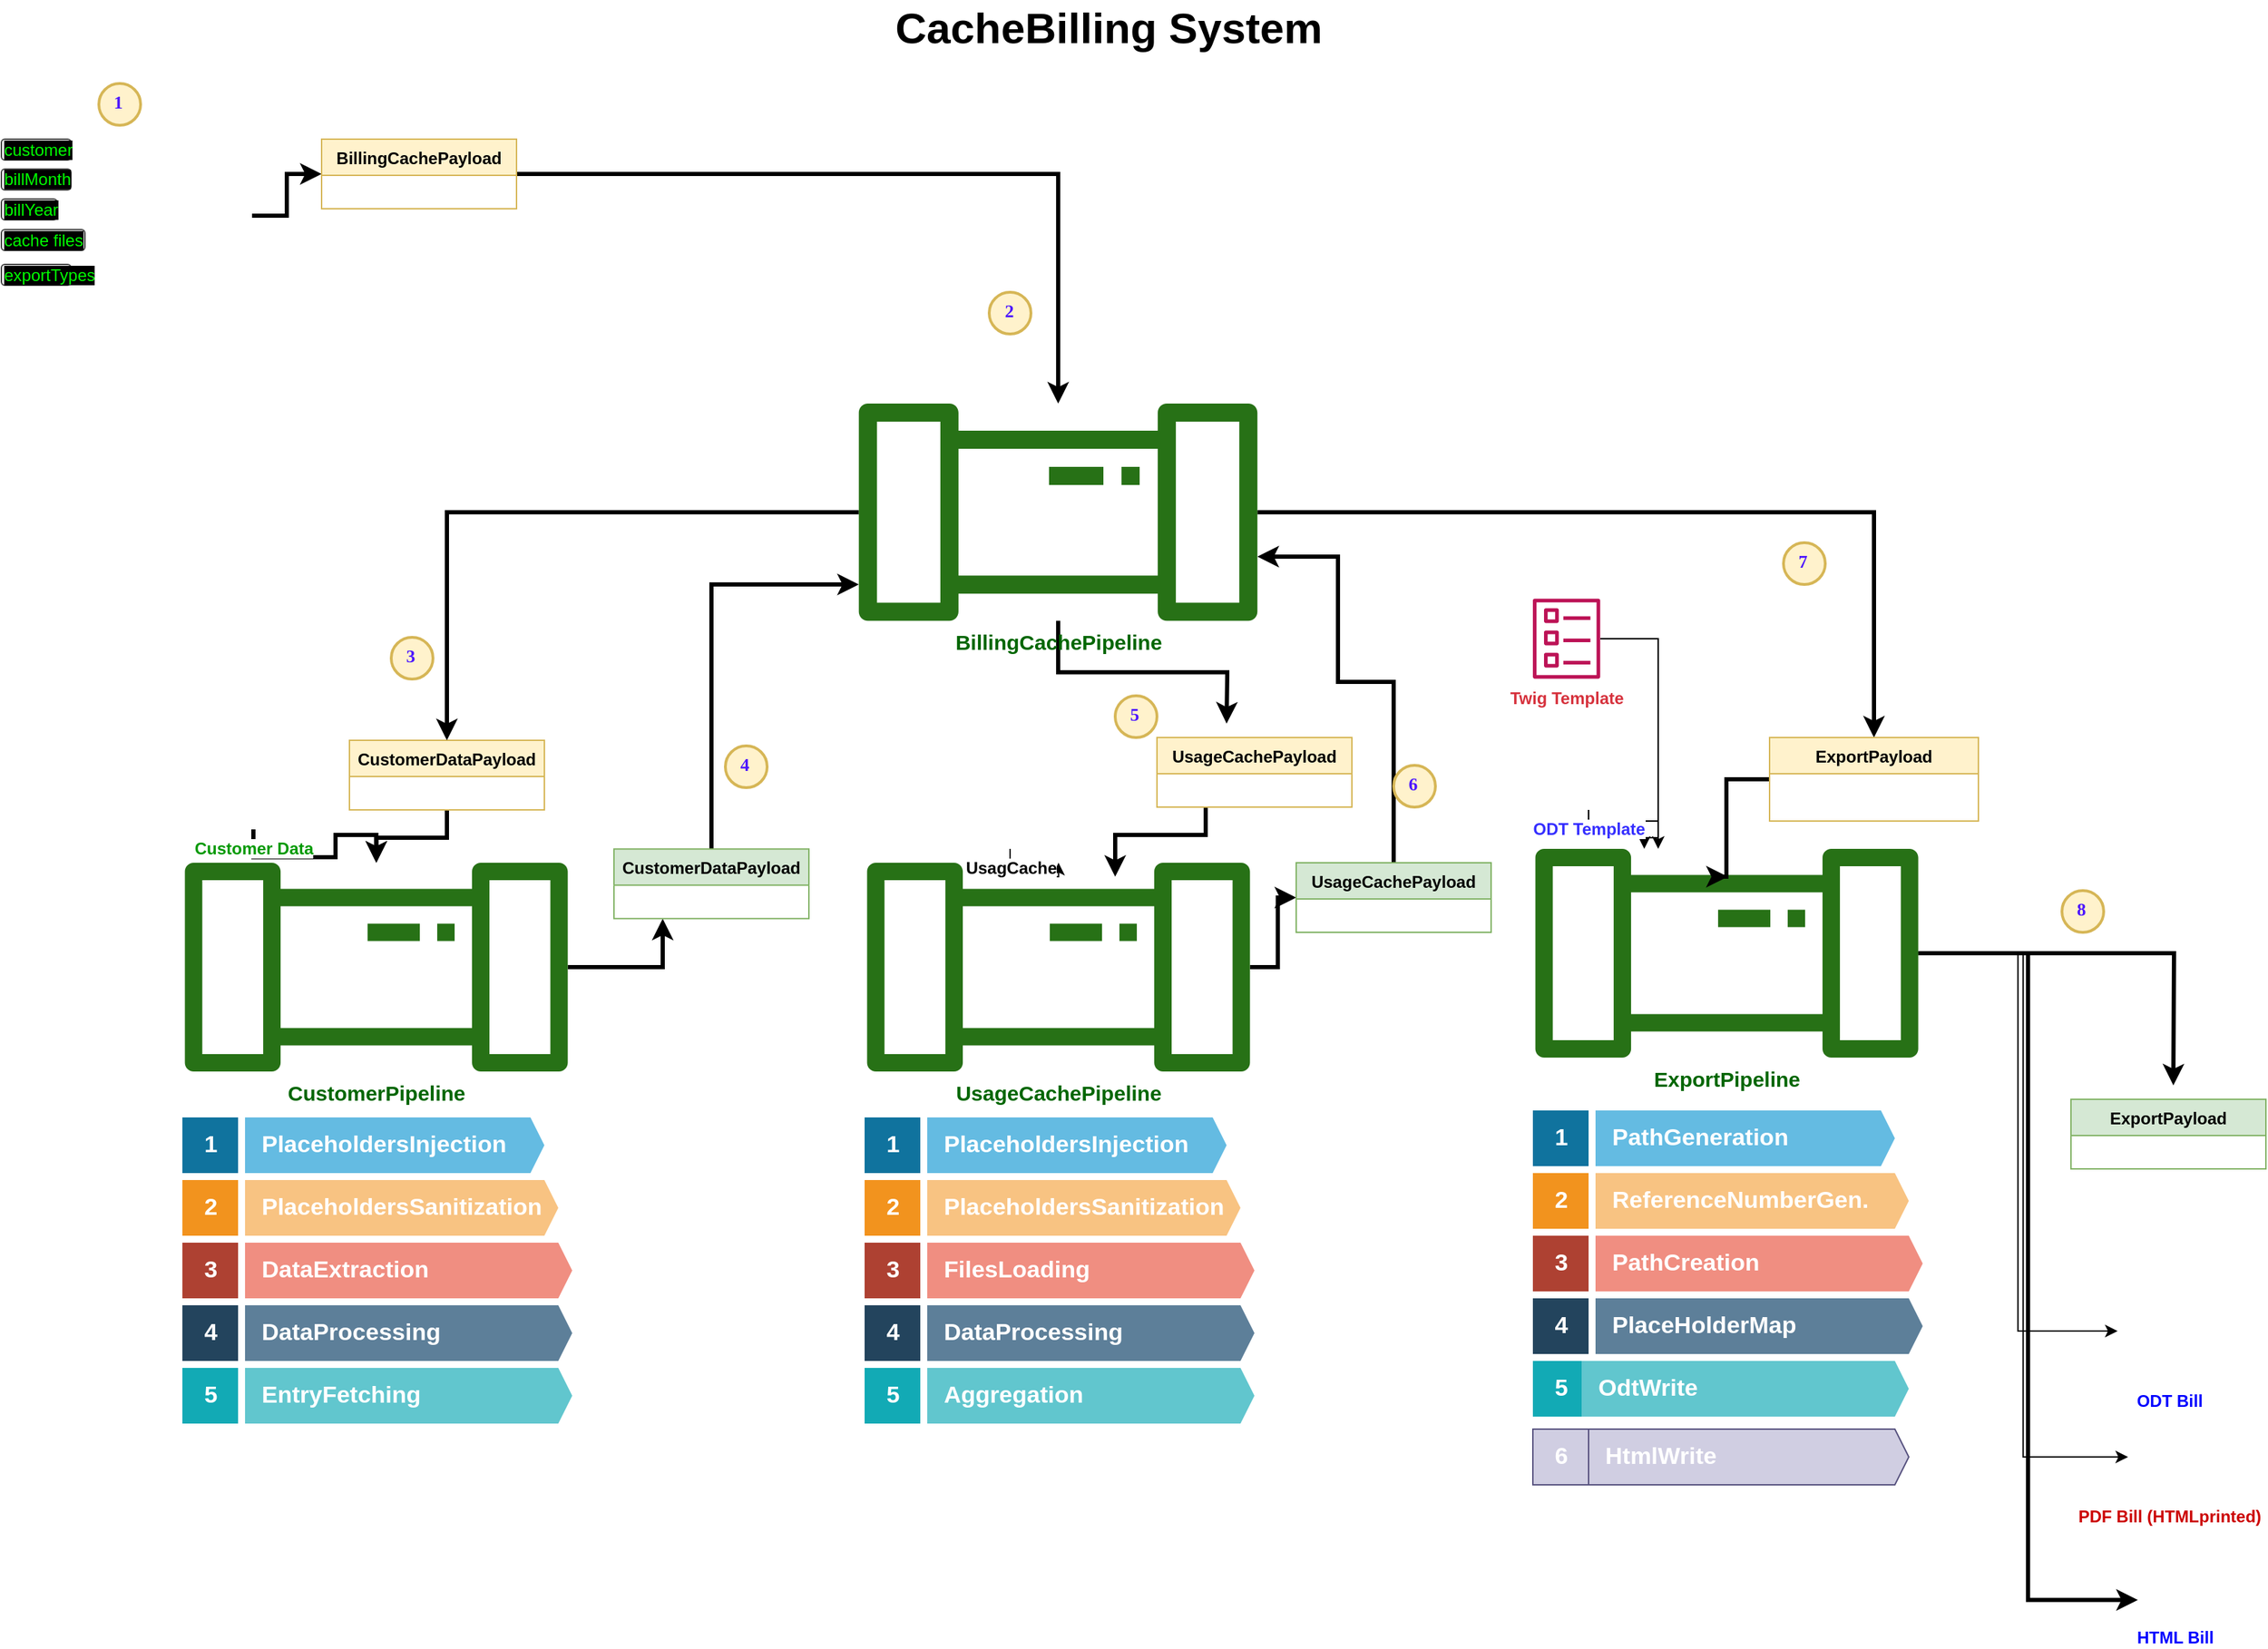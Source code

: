 <mxfile version="22.1.11" type="device">
  <diagram name="Page-1" id="74b105a0-9070-1c63-61bc-23e55f88626e">
    <mxGraphModel dx="1364" dy="779" grid="1" gridSize="10" guides="1" tooltips="1" connect="1" arrows="1" fold="1" page="1" pageScale="1.5" pageWidth="1169" pageHeight="826" background="none" math="0" shadow="0">
      <root>
        <mxCell id="0" style=";html=1;" />
        <mxCell id="1" style=";html=1;" parent="0" />
        <mxCell id="10b056a9c633e61c-30" value="CacheBilling System" style="text;strokeColor=none;fillColor=none;html=1;fontSize=31;fontStyle=1;verticalAlign=middle;align=center;" parent="1" vertex="1">
          <mxGeometry x="80" y="40" width="1590" height="40" as="geometry" />
        </mxCell>
        <mxCell id="HkPC0GLFJyCreO_JLHJh-75" style="edgeStyle=orthogonalEdgeStyle;rounded=0;orthogonalLoop=1;jettySize=auto;html=1;entryX=0.25;entryY=1;entryDx=0;entryDy=0;fontSize=12;fontColor=#CC0000;strokeWidth=3;" parent="1" source="HkPC0GLFJyCreO_JLHJh-11" target="HkPC0GLFJyCreO_JLHJh-72" edge="1">
          <mxGeometry relative="1" as="geometry" />
        </mxCell>
        <mxCell id="HkPC0GLFJyCreO_JLHJh-11" value="&lt;b&gt;&lt;font style=&quot;font-size: 15px&quot; color=&quot;#006600&quot;&gt;CustomerPipeline&lt;/font&gt;&lt;/b&gt;" style="outlineConnect=0;fontColor=#232F3E;gradientColor=none;fillColor=#277116;strokeColor=none;dashed=0;verticalLabelPosition=bottom;verticalAlign=top;align=center;html=1;fontSize=12;fontStyle=0;aspect=fixed;pointerEvents=1;shape=mxgraph.aws4.iot_analytics_pipeline;" parent="1" vertex="1">
          <mxGeometry x="210" y="660" width="278.58" height="150" as="geometry" />
        </mxCell>
        <mxCell id="HkPC0GLFJyCreO_JLHJh-92" style="edgeStyle=orthogonalEdgeStyle;rounded=0;orthogonalLoop=1;jettySize=auto;html=1;fontSize=12;fontColor=#CC0000;" parent="1" source="HkPC0GLFJyCreO_JLHJh-18" target="HkPC0GLFJyCreO_JLHJh-34" edge="1">
          <mxGeometry relative="1" as="geometry">
            <mxPoint x="1290" y="620" as="targetPoint" />
            <Array as="points">
              <mxPoint x="1220" y="642" />
              <mxPoint x="1270" y="642" />
              <mxPoint x="1270" y="630" />
              <mxPoint x="1260" y="630" />
            </Array>
          </mxGeometry>
        </mxCell>
        <mxCell id="HkPC0GLFJyCreO_JLHJh-18" value="&lt;b&gt;&lt;font color=&quot;#352eff&quot;&gt;ODT Template&lt;/font&gt;&lt;/b&gt;" style="shape=image;html=1;verticalAlign=top;verticalLabelPosition=bottom;labelBackgroundColor=#ffffff;imageAspect=0;aspect=fixed;image=https://cdn1.iconfinder.com/data/icons/hawcons/32/698686-icon-95-document-file-odt-128.png" parent="1" vertex="1">
          <mxGeometry x="1180" y="542" width="80" height="80" as="geometry" />
        </mxCell>
        <mxCell id="HkPC0GLFJyCreO_JLHJh-98" style="edgeStyle=orthogonalEdgeStyle;rounded=0;orthogonalLoop=1;jettySize=auto;html=1;fontSize=12;fontColor=#CC0000;strokeWidth=3;" parent="1" source="HkPC0GLFJyCreO_JLHJh-19" target="HkPC0GLFJyCreO_JLHJh-11" edge="1">
          <mxGeometry relative="1" as="geometry" />
        </mxCell>
        <mxCell id="HkPC0GLFJyCreO_JLHJh-19" value="Customer Data" style="shape=image;html=1;verticalAlign=top;verticalLabelPosition=bottom;labelBackgroundColor=#ffffff;imageAspect=0;aspect=fixed;image=https://cdn0.iconfinder.com/data/icons/common-file-extensions-audio-documents/24/ext_ods-128.png;fontStyle=1;fontColor=#009900;" parent="1" vertex="1">
          <mxGeometry x="222" y="558" width="78" height="78" as="geometry" />
        </mxCell>
        <mxCell id="HkPC0GLFJyCreO_JLHJh-99" style="edgeStyle=orthogonalEdgeStyle;rounded=0;orthogonalLoop=1;jettySize=auto;html=1;fontSize=12;fontColor=#CC0000;" parent="1" source="HkPC0GLFJyCreO_JLHJh-20" target="HkPC0GLFJyCreO_JLHJh-33" edge="1">
          <mxGeometry relative="1" as="geometry" />
        </mxCell>
        <mxCell id="HkPC0GLFJyCreO_JLHJh-20" value="UsagCache" style="shape=image;html=1;verticalAlign=top;verticalLabelPosition=bottom;labelBackgroundColor=#ffffff;imageAspect=0;aspect=fixed;image=https://cdn3.iconfinder.com/data/icons/lexter-flat-colorfull-file-formats/56/csv-128.png;fontStyle=1" parent="1" vertex="1">
          <mxGeometry x="760" y="561" width="89" height="89" as="geometry" />
        </mxCell>
        <mxCell id="HkPC0GLFJyCreO_JLHJh-89" style="edgeStyle=orthogonalEdgeStyle;rounded=0;orthogonalLoop=1;jettySize=auto;html=1;fontSize=12;fontColor=#CC0000;" parent="1" source="HkPC0GLFJyCreO_JLHJh-23" target="HkPC0GLFJyCreO_JLHJh-34" edge="1">
          <mxGeometry relative="1" as="geometry">
            <Array as="points">
              <mxPoint x="1270" y="499" />
            </Array>
          </mxGeometry>
        </mxCell>
        <mxCell id="HkPC0GLFJyCreO_JLHJh-23" value="Twig Template" style="outlineConnect=0;gradientColor=none;fillColor=#BC1356;strokeColor=none;dashed=0;verticalLabelPosition=bottom;verticalAlign=top;align=center;html=1;fontSize=12;fontStyle=1;aspect=fixed;pointerEvents=1;shape=mxgraph.aws4.template;fontColor=#D6313C;" parent="1" vertex="1">
          <mxGeometry x="1180" y="470" width="48.34" height="58" as="geometry" />
        </mxCell>
        <mxCell id="HkPC0GLFJyCreO_JLHJh-25" value="HTML Bill" style="shape=image;html=1;verticalAlign=top;verticalLabelPosition=bottom;labelBackgroundColor=#ffffff;imageAspect=0;aspect=fixed;image=https://cdn1.iconfinder.com/data/icons/hawcons/32/699153-icon-76-document-file-html-128.png;fontColor=#0000FF;fontStyle=1" parent="1" vertex="1">
          <mxGeometry x="1614.5" y="1150" width="53" height="53" as="geometry" />
        </mxCell>
        <mxCell id="HkPC0GLFJyCreO_JLHJh-26" value="PDF Bill (HTMLprinted)" style="shape=image;html=1;verticalAlign=top;verticalLabelPosition=bottom;labelBackgroundColor=#ffffff;imageAspect=0;aspect=fixed;image=https://cdn4.iconfinder.com/data/icons/small-n-flat/24/file-pdf-128.png;fontStyle=1;fontColor=#CC0000;" parent="1" vertex="1">
          <mxGeometry x="1607.5" y="1058" width="58" height="58" as="geometry" />
        </mxCell>
        <mxCell id="HkPC0GLFJyCreO_JLHJh-27" value="ODT Bill" style="shape=image;html=1;verticalAlign=top;verticalLabelPosition=bottom;labelBackgroundColor=#ffffff;imageAspect=0;aspect=fixed;image=https://cdn1.iconfinder.com/data/icons/hawcons/32/698686-icon-95-document-file-odt-128.png;fontStyle=1;fontColor=#0000FF;" parent="1" vertex="1">
          <mxGeometry x="1600" y="960" width="73" height="73" as="geometry" />
        </mxCell>
        <mxCell id="HkPC0GLFJyCreO_JLHJh-100" style="edgeStyle=orthogonalEdgeStyle;rounded=0;orthogonalLoop=1;jettySize=auto;html=1;entryX=0;entryY=0.5;entryDx=0;entryDy=0;fontSize=12;fontColor=#CC0000;strokeWidth=3;" parent="1" source="HkPC0GLFJyCreO_JLHJh-33" target="HkPC0GLFJyCreO_JLHJh-81" edge="1">
          <mxGeometry relative="1" as="geometry" />
        </mxCell>
        <mxCell id="HkPC0GLFJyCreO_JLHJh-33" value="&lt;b&gt;&lt;font style=&quot;font-size: 15px&quot; color=&quot;#006600&quot;&gt;UsageCachePipeline&lt;/font&gt;&lt;/b&gt;" style="outlineConnect=0;fontColor=#232F3E;gradientColor=none;fillColor=#277116;strokeColor=none;dashed=0;verticalLabelPosition=bottom;verticalAlign=top;align=center;html=1;fontSize=12;fontStyle=0;aspect=fixed;pointerEvents=1;shape=mxgraph.aws4.iot_analytics_pipeline;" parent="1" vertex="1">
          <mxGeometry x="700" y="660" width="278.58" height="150" as="geometry" />
        </mxCell>
        <mxCell id="HkPC0GLFJyCreO_JLHJh-94" style="edgeStyle=orthogonalEdgeStyle;rounded=0;orthogonalLoop=1;jettySize=auto;html=1;fontSize=12;fontColor=#CC0000;strokeWidth=3;" parent="1" source="HkPC0GLFJyCreO_JLHJh-34" edge="1">
          <mxGeometry relative="1" as="geometry">
            <mxPoint x="1640" y="820" as="targetPoint" />
          </mxGeometry>
        </mxCell>
        <mxCell id="HkPC0GLFJyCreO_JLHJh-95" style="edgeStyle=orthogonalEdgeStyle;rounded=0;orthogonalLoop=1;jettySize=auto;html=1;entryX=0;entryY=0.5;entryDx=0;entryDy=0;fontSize=12;fontColor=#CC0000;" parent="1" source="HkPC0GLFJyCreO_JLHJh-34" target="HkPC0GLFJyCreO_JLHJh-27" edge="1">
          <mxGeometry relative="1" as="geometry" />
        </mxCell>
        <mxCell id="HkPC0GLFJyCreO_JLHJh-96" style="edgeStyle=orthogonalEdgeStyle;rounded=0;orthogonalLoop=1;jettySize=auto;html=1;entryX=0;entryY=0.5;entryDx=0;entryDy=0;fontSize=12;fontColor=#CC0000;" parent="1" source="HkPC0GLFJyCreO_JLHJh-34" target="HkPC0GLFJyCreO_JLHJh-26" edge="1">
          <mxGeometry relative="1" as="geometry" />
        </mxCell>
        <mxCell id="HkPC0GLFJyCreO_JLHJh-97" style="edgeStyle=orthogonalEdgeStyle;rounded=0;orthogonalLoop=1;jettySize=auto;html=1;entryX=0;entryY=0.75;entryDx=0;entryDy=0;fontSize=12;fontColor=#CC0000;strokeWidth=3;" parent="1" source="HkPC0GLFJyCreO_JLHJh-34" target="HkPC0GLFJyCreO_JLHJh-25" edge="1">
          <mxGeometry relative="1" as="geometry" />
        </mxCell>
        <mxCell id="HkPC0GLFJyCreO_JLHJh-34" value="&lt;b&gt;&lt;font style=&quot;font-size: 15px&quot; color=&quot;#006600&quot;&gt;ExportPipeline&lt;/font&gt;&lt;/b&gt;" style="outlineConnect=0;fontColor=#232F3E;fillColor=#277116;dashed=0;verticalLabelPosition=bottom;verticalAlign=top;align=center;html=1;fontSize=12;fontStyle=0;aspect=fixed;pointerEvents=1;shape=mxgraph.aws4.iot_analytics_pipeline;strokeColor=none;" parent="1" vertex="1">
          <mxGeometry x="1180" y="650" width="278.58" height="150" as="geometry" />
        </mxCell>
        <mxCell id="HkPC0GLFJyCreO_JLHJh-49" value="&lt;font color=&quot;#00ff00&quot;&gt;&lt;span style=&quot;background-color: rgb(0 , 0 , 0)&quot;&gt;customer&lt;/span&gt;&lt;/font&gt;" style="strokeWidth=1;html=1;shadow=0;dashed=0;shape=mxgraph.ios.iTextInput;strokeColor=#444444;buttonText=;fontSize=12;whiteSpace=wrap;align=left;" parent="1" vertex="1">
          <mxGeometry x="80" y="140" width="50" height="15" as="geometry" />
        </mxCell>
        <mxCell id="HkPC0GLFJyCreO_JLHJh-50" value="&lt;font color=&quot;#00ff00&quot;&gt;&lt;span style=&quot;background-color: rgb(0 , 0 , 0)&quot;&gt;billMonth&lt;/span&gt;&lt;/font&gt;" style="strokeWidth=1;html=1;shadow=0;dashed=0;shape=mxgraph.ios.iTextInput;strokeColor=#444444;buttonText=;fontSize=12;whiteSpace=wrap;align=left;" parent="1" vertex="1">
          <mxGeometry x="80" y="161.5" width="50" height="15" as="geometry" />
        </mxCell>
        <mxCell id="HkPC0GLFJyCreO_JLHJh-51" value="&lt;font color=&quot;#00ff00&quot;&gt;&lt;span style=&quot;background-color: rgb(0 , 0 , 0)&quot;&gt;billYear&lt;/span&gt;&lt;/font&gt;" style="strokeWidth=1;html=1;shadow=0;dashed=0;shape=mxgraph.ios.iTextInput;strokeColor=#444444;buttonText=;fontSize=12;whiteSpace=wrap;align=left;" parent="1" vertex="1">
          <mxGeometry x="80" y="183" width="40" height="15" as="geometry" />
        </mxCell>
        <mxCell id="HkPC0GLFJyCreO_JLHJh-52" value="&lt;font color=&quot;#00ff00&quot;&gt;&lt;span style=&quot;background-color: rgb(0 , 0 , 0)&quot;&gt;cache files&lt;/span&gt;&lt;/font&gt;" style="strokeWidth=1;html=1;shadow=0;dashed=0;shape=mxgraph.ios.iTextInput;strokeColor=#444444;buttonText=;fontSize=12;whiteSpace=wrap;align=left;" parent="1" vertex="1">
          <mxGeometry x="80" y="205" width="60" height="15" as="geometry" />
        </mxCell>
        <mxCell id="HkPC0GLFJyCreO_JLHJh-53" value="&lt;font color=&quot;#00ff00&quot;&gt;&lt;span style=&quot;background-color: rgb(0 , 0 , 0)&quot;&gt;exportTypes&lt;/span&gt;&lt;/font&gt;" style="strokeWidth=1;html=1;shadow=0;dashed=0;shape=mxgraph.ios.iTextInput;strokeColor=#444444;buttonText=;fontSize=12;whiteSpace=wrap;align=left;" parent="1" vertex="1">
          <mxGeometry x="80" y="230" width="50" height="15" as="geometry" />
        </mxCell>
        <mxCell id="HkPC0GLFJyCreO_JLHJh-101" style="edgeStyle=orthogonalEdgeStyle;rounded=0;orthogonalLoop=1;jettySize=auto;html=1;entryX=0;entryY=0.5;entryDx=0;entryDy=0;strokeWidth=3;fontSize=12;fontColor=#CC0000;" parent="1" source="HkPC0GLFJyCreO_JLHJh-55" target="HkPC0GLFJyCreO_JLHJh-57" edge="1">
          <mxGeometry relative="1" as="geometry" />
        </mxCell>
        <mxCell id="HkPC0GLFJyCreO_JLHJh-55" value="" style="shape=image;html=1;verticalAlign=top;verticalLabelPosition=bottom;labelBackgroundColor=#ffffff;imageAspect=0;aspect=fixed;image=https://cdn1.iconfinder.com/data/icons/essentials-pack/96/login_enter_sign_in_input_access-128.png;fontSize=12;fontColor=#CC0000;" parent="1" vertex="1">
          <mxGeometry x="150" y="140" width="110" height="110" as="geometry" />
        </mxCell>
        <mxCell id="HkPC0GLFJyCreO_JLHJh-68" style="edgeStyle=orthogonalEdgeStyle;rounded=0;orthogonalLoop=1;jettySize=auto;html=1;fontSize=12;fontColor=#CC0000;strokeWidth=3;" parent="1" source="HkPC0GLFJyCreO_JLHJh-57" target="HkPC0GLFJyCreO_JLHJh-67" edge="1">
          <mxGeometry relative="1" as="geometry" />
        </mxCell>
        <mxCell id="HkPC0GLFJyCreO_JLHJh-57" value="BillingCachePayload" style="swimlane;fontStyle=1;align=center;verticalAlign=top;childLayout=stackLayout;horizontal=1;startSize=26;horizontalStack=0;resizeParent=1;resizeParentMax=0;resizeLast=0;collapsible=1;marginBottom=0;fillColor=#fff2cc;strokeColor=#d6b656;" parent="1" vertex="1">
          <mxGeometry x="310" y="140" width="140" height="50" as="geometry" />
        </mxCell>
        <mxCell id="HkPC0GLFJyCreO_JLHJh-65" value="ExportPayload" style="swimlane;fontStyle=1;align=center;verticalAlign=top;childLayout=stackLayout;horizontal=1;startSize=26;horizontalStack=0;resizeParent=1;resizeParentMax=0;resizeLast=0;collapsible=1;marginBottom=0;fillColor=#d5e8d4;strokeColor=#82b366;" parent="1" vertex="1">
          <mxGeometry x="1566.5" y="830" width="140" height="50" as="geometry" />
        </mxCell>
        <mxCell id="HkPC0GLFJyCreO_JLHJh-70" style="edgeStyle=orthogonalEdgeStyle;rounded=0;orthogonalLoop=1;jettySize=auto;html=1;exitX=0.5;exitY=1;exitDx=0;exitDy=0;fontSize=12;fontColor=#CC0000;strokeWidth=3;" parent="1" source="HkPC0GLFJyCreO_JLHJh-66" target="HkPC0GLFJyCreO_JLHJh-11" edge="1">
          <mxGeometry relative="1" as="geometry" />
        </mxCell>
        <mxCell id="HkPC0GLFJyCreO_JLHJh-66" value="CustomerDataPayload" style="swimlane;fontStyle=1;align=center;verticalAlign=top;childLayout=stackLayout;horizontal=1;startSize=26;horizontalStack=0;resizeParent=1;resizeParentMax=0;resizeLast=0;collapsible=1;marginBottom=0;fillColor=#fff2cc;strokeColor=#d6b656;" parent="1" vertex="1">
          <mxGeometry x="330" y="572" width="140" height="50" as="geometry" />
        </mxCell>
        <mxCell id="HkPC0GLFJyCreO_JLHJh-69" style="edgeStyle=orthogonalEdgeStyle;rounded=0;orthogonalLoop=1;jettySize=auto;html=1;entryX=0.5;entryY=0;entryDx=0;entryDy=0;fontSize=12;fontColor=#CC0000;strokeWidth=3;" parent="1" source="HkPC0GLFJyCreO_JLHJh-67" target="HkPC0GLFJyCreO_JLHJh-66" edge="1">
          <mxGeometry relative="1" as="geometry" />
        </mxCell>
        <mxCell id="HkPC0GLFJyCreO_JLHJh-79" style="edgeStyle=orthogonalEdgeStyle;rounded=0;orthogonalLoop=1;jettySize=auto;html=1;fontSize=12;fontColor=#CC0000;strokeWidth=3;" parent="1" source="HkPC0GLFJyCreO_JLHJh-67" edge="1">
          <mxGeometry relative="1" as="geometry">
            <mxPoint x="960" y="560" as="targetPoint" />
          </mxGeometry>
        </mxCell>
        <mxCell id="HkPC0GLFJyCreO_JLHJh-86" style="edgeStyle=orthogonalEdgeStyle;rounded=0;orthogonalLoop=1;jettySize=auto;html=1;entryX=0.5;entryY=0;entryDx=0;entryDy=0;fontSize=12;fontColor=#CC0000;strokeWidth=3;" parent="1" source="HkPC0GLFJyCreO_JLHJh-67" target="HkPC0GLFJyCreO_JLHJh-85" edge="1">
          <mxGeometry relative="1" as="geometry" />
        </mxCell>
        <mxCell id="HkPC0GLFJyCreO_JLHJh-67" value="&lt;b&gt;&lt;font style=&quot;font-size: 15px&quot; color=&quot;#006600&quot;&gt;BillingCachePipeline&lt;br&gt;&lt;/font&gt;&lt;/b&gt;" style="outlineConnect=0;fontColor=#232F3E;gradientColor=none;fillColor=#277116;strokeColor=none;dashed=0;verticalLabelPosition=bottom;verticalAlign=top;align=center;html=1;fontSize=12;fontStyle=0;aspect=fixed;pointerEvents=1;shape=mxgraph.aws4.iot_analytics_pipeline;" parent="1" vertex="1">
          <mxGeometry x="694" y="330" width="290" height="156.15" as="geometry" />
        </mxCell>
        <mxCell id="HkPC0GLFJyCreO_JLHJh-76" style="edgeStyle=orthogonalEdgeStyle;rounded=0;orthogonalLoop=1;jettySize=auto;html=1;fontSize=12;fontColor=#CC0000;strokeWidth=3;" parent="1" source="HkPC0GLFJyCreO_JLHJh-72" target="HkPC0GLFJyCreO_JLHJh-67" edge="1">
          <mxGeometry relative="1" as="geometry">
            <Array as="points">
              <mxPoint x="590" y="460" />
            </Array>
          </mxGeometry>
        </mxCell>
        <mxCell id="HkPC0GLFJyCreO_JLHJh-72" value="CustomerDataPayload" style="swimlane;fontStyle=1;align=center;verticalAlign=top;childLayout=stackLayout;horizontal=1;startSize=26;horizontalStack=0;resizeParent=1;resizeParentMax=0;resizeLast=0;collapsible=1;marginBottom=0;fillColor=#d5e8d4;strokeColor=#82b366;" parent="1" vertex="1">
          <mxGeometry x="520" y="650.16" width="140" height="50" as="geometry" />
        </mxCell>
        <mxCell id="HkPC0GLFJyCreO_JLHJh-80" style="edgeStyle=orthogonalEdgeStyle;rounded=0;orthogonalLoop=1;jettySize=auto;html=1;exitX=0.25;exitY=1;exitDx=0;exitDy=0;entryX=0.648;entryY=0.067;entryDx=0;entryDy=0;entryPerimeter=0;fontSize=12;fontColor=#CC0000;strokeWidth=3;" parent="1" source="HkPC0GLFJyCreO_JLHJh-78" target="HkPC0GLFJyCreO_JLHJh-33" edge="1">
          <mxGeometry relative="1" as="geometry" />
        </mxCell>
        <mxCell id="HkPC0GLFJyCreO_JLHJh-78" value="UsageCachePayload" style="swimlane;fontStyle=1;align=center;verticalAlign=top;childLayout=stackLayout;horizontal=1;startSize=26;horizontalStack=0;resizeParent=1;resizeParentMax=0;resizeLast=0;collapsible=1;marginBottom=0;fillColor=#fff2cc;strokeColor=#d6b656;" parent="1" vertex="1">
          <mxGeometry x="910" y="570" width="140" height="50" as="geometry" />
        </mxCell>
        <mxCell id="HkPC0GLFJyCreO_JLHJh-84" style="edgeStyle=orthogonalEdgeStyle;rounded=0;orthogonalLoop=1;jettySize=auto;html=1;fontSize=12;fontColor=#CC0000;strokeWidth=3;" parent="1" source="HkPC0GLFJyCreO_JLHJh-81" target="HkPC0GLFJyCreO_JLHJh-67" edge="1">
          <mxGeometry relative="1" as="geometry">
            <mxPoint x="1140" y="400" as="targetPoint" />
            <Array as="points">
              <mxPoint x="1080" y="530" />
              <mxPoint x="1040" y="530" />
              <mxPoint x="1040" y="440" />
            </Array>
          </mxGeometry>
        </mxCell>
        <mxCell id="HkPC0GLFJyCreO_JLHJh-81" value="UsageCachePayload" style="swimlane;fontStyle=1;align=center;verticalAlign=top;childLayout=stackLayout;horizontal=1;startSize=26;horizontalStack=0;resizeParent=1;resizeParentMax=0;resizeLast=0;collapsible=1;marginBottom=0;fillColor=#d5e8d4;strokeColor=#82b366;" parent="1" vertex="1">
          <mxGeometry x="1010" y="660" width="140" height="50" as="geometry" />
        </mxCell>
        <mxCell id="HkPC0GLFJyCreO_JLHJh-93" style="edgeStyle=orthogonalEdgeStyle;rounded=0;orthogonalLoop=1;jettySize=auto;html=1;fontSize=12;fontColor=#CC0000;strokeWidth=3;" parent="1" source="HkPC0GLFJyCreO_JLHJh-85" edge="1">
          <mxGeometry relative="1" as="geometry">
            <mxPoint x="1320" y="670" as="targetPoint" />
            <Array as="points">
              <mxPoint x="1319" y="600" />
            </Array>
          </mxGeometry>
        </mxCell>
        <mxCell id="HkPC0GLFJyCreO_JLHJh-85" value="ExportPayload" style="swimlane;fontStyle=1;align=center;verticalAlign=top;childLayout=stackLayout;horizontal=1;startSize=26;horizontalStack=0;resizeParent=1;resizeParentMax=0;resizeLast=0;collapsible=1;marginBottom=0;fillColor=#fff2cc;strokeColor=#d6b656;" parent="1" vertex="1">
          <mxGeometry x="1350" y="570" width="150" height="60" as="geometry" />
        </mxCell>
        <mxCell id="HkPC0GLFJyCreO_JLHJh-102" value="&lt;b&gt;&lt;font color=&quot;#4d17ff&quot; style=&quot;font-size: 13px&quot;&gt;1&lt;/font&gt;&lt;/b&gt;" style="ellipse;whiteSpace=wrap;html=1;aspect=fixed;strokeWidth=2;fontFamily=Tahoma;spacingBottom=4;spacingRight=2;strokeColor=#d6b656;fillColor=#fff2cc;" parent="1" vertex="1">
          <mxGeometry x="150" y="100" width="30" height="30" as="geometry" />
        </mxCell>
        <mxCell id="HkPC0GLFJyCreO_JLHJh-106" value="&lt;b&gt;&lt;font color=&quot;#4d17ff&quot; style=&quot;font-size: 13px&quot;&gt;2&lt;/font&gt;&lt;/b&gt;" style="ellipse;whiteSpace=wrap;html=1;aspect=fixed;strokeWidth=2;fontFamily=Tahoma;spacingBottom=4;spacingRight=2;strokeColor=#d6b656;fillColor=#fff2cc;" parent="1" vertex="1">
          <mxGeometry x="789.5" y="250" width="30" height="30" as="geometry" />
        </mxCell>
        <mxCell id="HkPC0GLFJyCreO_JLHJh-107" value="&lt;b&gt;&lt;font color=&quot;#4d17ff&quot; style=&quot;font-size: 13px&quot;&gt;3&lt;/font&gt;&lt;/b&gt;" style="ellipse;whiteSpace=wrap;html=1;aspect=fixed;strokeWidth=2;fontFamily=Tahoma;spacingBottom=4;spacingRight=2;strokeColor=#d6b656;fillColor=#fff2cc;" parent="1" vertex="1">
          <mxGeometry x="360" y="498" width="30" height="30" as="geometry" />
        </mxCell>
        <mxCell id="HkPC0GLFJyCreO_JLHJh-108" value="&lt;b&gt;&lt;font color=&quot;#4d17ff&quot; style=&quot;font-size: 13px&quot;&gt;4&lt;/font&gt;&lt;/b&gt;" style="ellipse;whiteSpace=wrap;html=1;aspect=fixed;strokeWidth=2;fontFamily=Tahoma;spacingBottom=4;spacingRight=2;strokeColor=#d6b656;fillColor=#fff2cc;" parent="1" vertex="1">
          <mxGeometry x="600" y="576" width="30" height="30" as="geometry" />
        </mxCell>
        <mxCell id="HkPC0GLFJyCreO_JLHJh-110" value="&lt;b&gt;&lt;font color=&quot;#4d17ff&quot; style=&quot;font-size: 13px&quot;&gt;5&lt;/font&gt;&lt;/b&gt;" style="ellipse;whiteSpace=wrap;html=1;aspect=fixed;strokeWidth=2;fontFamily=Tahoma;spacingBottom=4;spacingRight=2;strokeColor=#d6b656;fillColor=#fff2cc;" parent="1" vertex="1">
          <mxGeometry x="880" y="540" width="30" height="30" as="geometry" />
        </mxCell>
        <mxCell id="HkPC0GLFJyCreO_JLHJh-111" value="&lt;b&gt;&lt;font color=&quot;#4d17ff&quot; style=&quot;font-size: 13px&quot;&gt;6&lt;/font&gt;&lt;/b&gt;" style="ellipse;whiteSpace=wrap;html=1;aspect=fixed;strokeWidth=2;fontFamily=Tahoma;spacingBottom=4;spacingRight=2;strokeColor=#d6b656;fillColor=#fff2cc;" parent="1" vertex="1">
          <mxGeometry x="1080" y="590" width="30" height="30" as="geometry" />
        </mxCell>
        <mxCell id="HkPC0GLFJyCreO_JLHJh-112" value="&lt;b&gt;&lt;font color=&quot;#4d17ff&quot; style=&quot;font-size: 13px&quot;&gt;7&lt;/font&gt;&lt;/b&gt;" style="ellipse;whiteSpace=wrap;html=1;aspect=fixed;strokeWidth=2;fontFamily=Tahoma;spacingBottom=4;spacingRight=2;strokeColor=#d6b656;fillColor=#fff2cc;" parent="1" vertex="1">
          <mxGeometry x="1360" y="430" width="30" height="30" as="geometry" />
        </mxCell>
        <mxCell id="HkPC0GLFJyCreO_JLHJh-113" value="&lt;b&gt;&lt;font color=&quot;#4d17ff&quot; style=&quot;font-size: 13px&quot;&gt;8&lt;/font&gt;&lt;/b&gt;" style="ellipse;whiteSpace=wrap;html=1;aspect=fixed;strokeWidth=2;fontFamily=Tahoma;spacingBottom=4;spacingRight=2;strokeColor=#d6b656;fillColor=#fff2cc;" parent="1" vertex="1">
          <mxGeometry x="1560" y="680" width="30" height="30" as="geometry" />
        </mxCell>
        <mxCell id="HkPC0GLFJyCreO_JLHJh-122" value="1" style="html=1;fillColor=#10739E;strokeColor=none;shadow=0;fontSize=17;fontColor=#FFFFFF;align=center;fontStyle=1;rounded=0;" parent="1" vertex="1">
          <mxGeometry x="210" y="843" width="40" height="40" as="geometry" />
        </mxCell>
        <mxCell id="HkPC0GLFJyCreO_JLHJh-123" value="PlaceholdersInjection" style="shape=mxgraph.infographic.ribbonSimple;notch1=0;notch2=10;notch=0;html=1;fillColor=#64BBE2;strokeColor=none;shadow=0;fontSize=17;fontColor=#FFFFFF;align=left;spacingLeft=10;fontStyle=1;" parent="1" vertex="1">
          <mxGeometry x="255" y="843" width="215" height="40" as="geometry" />
        </mxCell>
        <mxCell id="HkPC0GLFJyCreO_JLHJh-124" value="2" style="html=1;fillColor=#F2931E;strokeColor=none;shadow=0;fontSize=17;fontColor=#FFFFFF;align=center;fontStyle=1;rounded=0;" parent="1" vertex="1">
          <mxGeometry x="210" y="888" width="40" height="40" as="geometry" />
        </mxCell>
        <mxCell id="HkPC0GLFJyCreO_JLHJh-125" value="PlaceholdersSanitization" style="shape=mxgraph.infographic.ribbonSimple;notch1=0;notch2=10;notch=0;html=1;fillColor=#F8C382;strokeColor=none;shadow=0;fontSize=17;fontColor=#FFFFFF;align=left;spacingLeft=10;fontStyle=1;" parent="1" vertex="1">
          <mxGeometry x="255" y="888" width="225" height="40" as="geometry" />
        </mxCell>
        <mxCell id="HkPC0GLFJyCreO_JLHJh-126" value="3" style="html=1;fillColor=#AE4132;strokeColor=none;shadow=0;fontSize=17;fontColor=#FFFFFF;align=center;fontStyle=1;rounded=0;" parent="1" vertex="1">
          <mxGeometry x="210" y="933" width="40" height="40" as="geometry" />
        </mxCell>
        <mxCell id="HkPC0GLFJyCreO_JLHJh-127" value="DataExtraction" style="shape=mxgraph.infographic.ribbonSimple;notch1=0;notch2=10;notch=0;html=1;fillColor=#F08E81;strokeColor=none;shadow=0;fontSize=17;fontColor=#FFFFFF;align=left;spacingLeft=10;fontStyle=1;" parent="1" vertex="1">
          <mxGeometry x="255" y="933" width="235" height="40" as="geometry" />
        </mxCell>
        <mxCell id="HkPC0GLFJyCreO_JLHJh-128" value="4" style="html=1;fillColor=#23445D;strokeColor=none;shadow=0;fontSize=17;fontColor=#FFFFFF;align=center;fontStyle=1;rounded=0;" parent="1" vertex="1">
          <mxGeometry x="210" y="978" width="40" height="40" as="geometry" />
        </mxCell>
        <mxCell id="HkPC0GLFJyCreO_JLHJh-129" value="DataProcessing" style="shape=mxgraph.infographic.ribbonSimple;notch1=0;notch2=10;notch=0;html=1;fillColor=#5D7F99;strokeColor=none;shadow=0;fontSize=17;fontColor=#FFFFFF;align=left;spacingLeft=10;fontStyle=1;" parent="1" vertex="1">
          <mxGeometry x="255" y="978" width="235" height="40" as="geometry" />
        </mxCell>
        <mxCell id="HkPC0GLFJyCreO_JLHJh-130" value="5" style="html=1;fillColor=#12AAB5;strokeColor=none;shadow=0;fontSize=17;fontColor=#FFFFFF;align=center;fontStyle=1;rounded=0;" parent="1" vertex="1">
          <mxGeometry x="210" y="1023" width="40" height="40" as="geometry" />
        </mxCell>
        <mxCell id="HkPC0GLFJyCreO_JLHJh-131" value="EntryFetching" style="shape=mxgraph.infographic.ribbonSimple;notch1=0;notch2=10;notch=0;html=1;fillColor=#61C6CE;strokeColor=none;shadow=0;fontSize=17;fontColor=#FFFFFF;align=left;spacingLeft=10;fontStyle=1;" parent="1" vertex="1">
          <mxGeometry x="255" y="1023" width="235" height="40" as="geometry" />
        </mxCell>
        <mxCell id="HkPC0GLFJyCreO_JLHJh-135" value="1" style="html=1;fillColor=#10739E;strokeColor=none;shadow=0;fontSize=17;fontColor=#FFFFFF;align=center;fontStyle=1;rounded=0;" parent="1" vertex="1">
          <mxGeometry x="700" y="843" width="40" height="40" as="geometry" />
        </mxCell>
        <mxCell id="HkPC0GLFJyCreO_JLHJh-136" value="PlaceholdersInjection" style="shape=mxgraph.infographic.ribbonSimple;notch1=0;notch2=10;notch=0;html=1;fillColor=#64BBE2;strokeColor=none;shadow=0;fontSize=17;fontColor=#FFFFFF;align=left;spacingLeft=10;fontStyle=1;" parent="1" vertex="1">
          <mxGeometry x="745" y="843" width="215" height="40" as="geometry" />
        </mxCell>
        <mxCell id="HkPC0GLFJyCreO_JLHJh-137" value="2" style="html=1;fillColor=#F2931E;strokeColor=none;shadow=0;fontSize=17;fontColor=#FFFFFF;align=center;fontStyle=1;rounded=0;" parent="1" vertex="1">
          <mxGeometry x="700" y="888" width="40" height="40" as="geometry" />
        </mxCell>
        <mxCell id="HkPC0GLFJyCreO_JLHJh-138" value="PlaceholdersSanitization" style="shape=mxgraph.infographic.ribbonSimple;notch1=0;notch2=10;notch=0;html=1;fillColor=#F8C382;strokeColor=none;shadow=0;fontSize=17;fontColor=#FFFFFF;align=left;spacingLeft=10;fontStyle=1;" parent="1" vertex="1">
          <mxGeometry x="745" y="888" width="225" height="40" as="geometry" />
        </mxCell>
        <mxCell id="HkPC0GLFJyCreO_JLHJh-139" value="3" style="html=1;fillColor=#AE4132;strokeColor=none;shadow=0;fontSize=17;fontColor=#FFFFFF;align=center;fontStyle=1;rounded=0;" parent="1" vertex="1">
          <mxGeometry x="700" y="933" width="40" height="40" as="geometry" />
        </mxCell>
        <mxCell id="HkPC0GLFJyCreO_JLHJh-140" value="FilesLoading" style="shape=mxgraph.infographic.ribbonSimple;notch1=0;notch2=10;notch=0;html=1;fillColor=#F08E81;strokeColor=none;shadow=0;fontSize=17;fontColor=#FFFFFF;align=left;spacingLeft=10;fontStyle=1;" parent="1" vertex="1">
          <mxGeometry x="745" y="933" width="235" height="40" as="geometry" />
        </mxCell>
        <mxCell id="HkPC0GLFJyCreO_JLHJh-141" value="4" style="html=1;fillColor=#23445D;strokeColor=none;shadow=0;fontSize=17;fontColor=#FFFFFF;align=center;fontStyle=1;rounded=0;" parent="1" vertex="1">
          <mxGeometry x="700" y="978" width="40" height="40" as="geometry" />
        </mxCell>
        <mxCell id="HkPC0GLFJyCreO_JLHJh-142" value="DataProcessing" style="shape=mxgraph.infographic.ribbonSimple;notch1=0;notch2=10;notch=0;html=1;fillColor=#5D7F99;strokeColor=none;shadow=0;fontSize=17;fontColor=#FFFFFF;align=left;spacingLeft=10;fontStyle=1;" parent="1" vertex="1">
          <mxGeometry x="745" y="978" width="235" height="40" as="geometry" />
        </mxCell>
        <mxCell id="HkPC0GLFJyCreO_JLHJh-143" value="5" style="html=1;fillColor=#12AAB5;strokeColor=none;shadow=0;fontSize=17;fontColor=#FFFFFF;align=center;fontStyle=1;rounded=0;" parent="1" vertex="1">
          <mxGeometry x="700" y="1023" width="40" height="40" as="geometry" />
        </mxCell>
        <mxCell id="HkPC0GLFJyCreO_JLHJh-144" value="Aggregation" style="shape=mxgraph.infographic.ribbonSimple;notch1=0;notch2=10;notch=0;html=1;fillColor=#61C6CE;strokeColor=none;shadow=0;fontSize=17;fontColor=#FFFFFF;align=left;spacingLeft=10;fontStyle=1;" parent="1" vertex="1">
          <mxGeometry x="745" y="1023" width="235" height="40" as="geometry" />
        </mxCell>
        <mxCell id="HkPC0GLFJyCreO_JLHJh-145" value="1" style="html=1;fillColor=#10739E;strokeColor=none;shadow=0;fontSize=17;fontColor=#FFFFFF;align=center;fontStyle=1;rounded=0;" parent="1" vertex="1">
          <mxGeometry x="1180" y="838" width="40" height="40" as="geometry" />
        </mxCell>
        <mxCell id="HkPC0GLFJyCreO_JLHJh-146" value="PathGeneration" style="shape=mxgraph.infographic.ribbonSimple;notch1=0;notch2=10;notch=0;html=1;fillColor=#64BBE2;strokeColor=none;shadow=0;fontSize=17;fontColor=#FFFFFF;align=left;spacingLeft=10;fontStyle=1;" parent="1" vertex="1">
          <mxGeometry x="1225" y="838" width="215" height="40" as="geometry" />
        </mxCell>
        <mxCell id="HkPC0GLFJyCreO_JLHJh-147" value="2" style="html=1;fillColor=#F2931E;strokeColor=none;shadow=0;fontSize=17;fontColor=#FFFFFF;align=center;fontStyle=1;rounded=0;" parent="1" vertex="1">
          <mxGeometry x="1180" y="883" width="40" height="40" as="geometry" />
        </mxCell>
        <mxCell id="HkPC0GLFJyCreO_JLHJh-148" value="ReferenceNumberGen." style="shape=mxgraph.infographic.ribbonSimple;notch1=0;notch2=10;notch=0;html=1;fillColor=#F8C382;strokeColor=none;shadow=0;fontSize=17;fontColor=#FFFFFF;align=left;spacingLeft=10;fontStyle=1;" parent="1" vertex="1">
          <mxGeometry x="1225" y="883" width="225" height="40" as="geometry" />
        </mxCell>
        <mxCell id="HkPC0GLFJyCreO_JLHJh-149" value="3" style="html=1;fillColor=#AE4132;strokeColor=none;shadow=0;fontSize=17;fontColor=#FFFFFF;align=center;fontStyle=1;rounded=0;" parent="1" vertex="1">
          <mxGeometry x="1180" y="928" width="40" height="40" as="geometry" />
        </mxCell>
        <mxCell id="HkPC0GLFJyCreO_JLHJh-150" value="PathCreation" style="shape=mxgraph.infographic.ribbonSimple;notch1=0;notch2=10;notch=0;html=1;fillColor=#F08E81;strokeColor=none;shadow=0;fontSize=17;fontColor=#FFFFFF;align=left;spacingLeft=10;fontStyle=1;" parent="1" vertex="1">
          <mxGeometry x="1225" y="928" width="235" height="40" as="geometry" />
        </mxCell>
        <mxCell id="HkPC0GLFJyCreO_JLHJh-151" value="4" style="html=1;fillColor=#23445D;strokeColor=none;shadow=0;fontSize=17;fontColor=#FFFFFF;align=center;fontStyle=1;rounded=0;" parent="1" vertex="1">
          <mxGeometry x="1180" y="973" width="40" height="40" as="geometry" />
        </mxCell>
        <mxCell id="HkPC0GLFJyCreO_JLHJh-152" value="PlaceHolderMap" style="shape=mxgraph.infographic.ribbonSimple;notch1=0;notch2=10;notch=0;html=1;fillColor=#5D7F99;strokeColor=none;shadow=0;fontSize=17;fontColor=#FFFFFF;align=left;spacingLeft=10;fontStyle=1;" parent="1" vertex="1">
          <mxGeometry x="1225" y="973" width="235" height="40" as="geometry" />
        </mxCell>
        <mxCell id="HkPC0GLFJyCreO_JLHJh-153" value="5" style="html=1;fillColor=#12AAB5;strokeColor=none;shadow=0;fontSize=17;fontColor=#FFFFFF;align=center;fontStyle=1;rounded=0;" parent="1" vertex="1">
          <mxGeometry x="1180" y="1018" width="40" height="40" as="geometry" />
        </mxCell>
        <mxCell id="HkPC0GLFJyCreO_JLHJh-154" value="OdtWrite" style="shape=mxgraph.infographic.ribbonSimple;notch1=0;notch2=10;notch=0;html=1;fillColor=#61C6CE;strokeColor=none;shadow=0;fontSize=17;fontColor=#FFFFFF;align=left;spacingLeft=10;fontStyle=1;" parent="1" vertex="1">
          <mxGeometry x="1215" y="1018" width="235" height="40" as="geometry" />
        </mxCell>
        <mxCell id="HkPC0GLFJyCreO_JLHJh-155" value="6" style="html=1;fillColor=#d0cee2;strokeColor=#56517e;shadow=0;fontSize=17;align=center;fontStyle=1;rounded=0;fontColor=#FFFFFF;" parent="1" vertex="1">
          <mxGeometry x="1180" y="1067" width="40" height="40" as="geometry" />
        </mxCell>
        <mxCell id="HkPC0GLFJyCreO_JLHJh-156" value="HtmlWrite" style="shape=mxgraph.infographic.ribbonSimple;notch1=0;notch2=10;notch=0;html=1;fillColor=#d0cee2;strokeColor=#56517e;shadow=0;fontSize=17;align=left;spacingLeft=10;fontStyle=1;fontColor=#FFFFFF;" parent="1" vertex="1">
          <mxGeometry x="1220" y="1067" width="230" height="40" as="geometry" />
        </mxCell>
      </root>
    </mxGraphModel>
  </diagram>
</mxfile>

